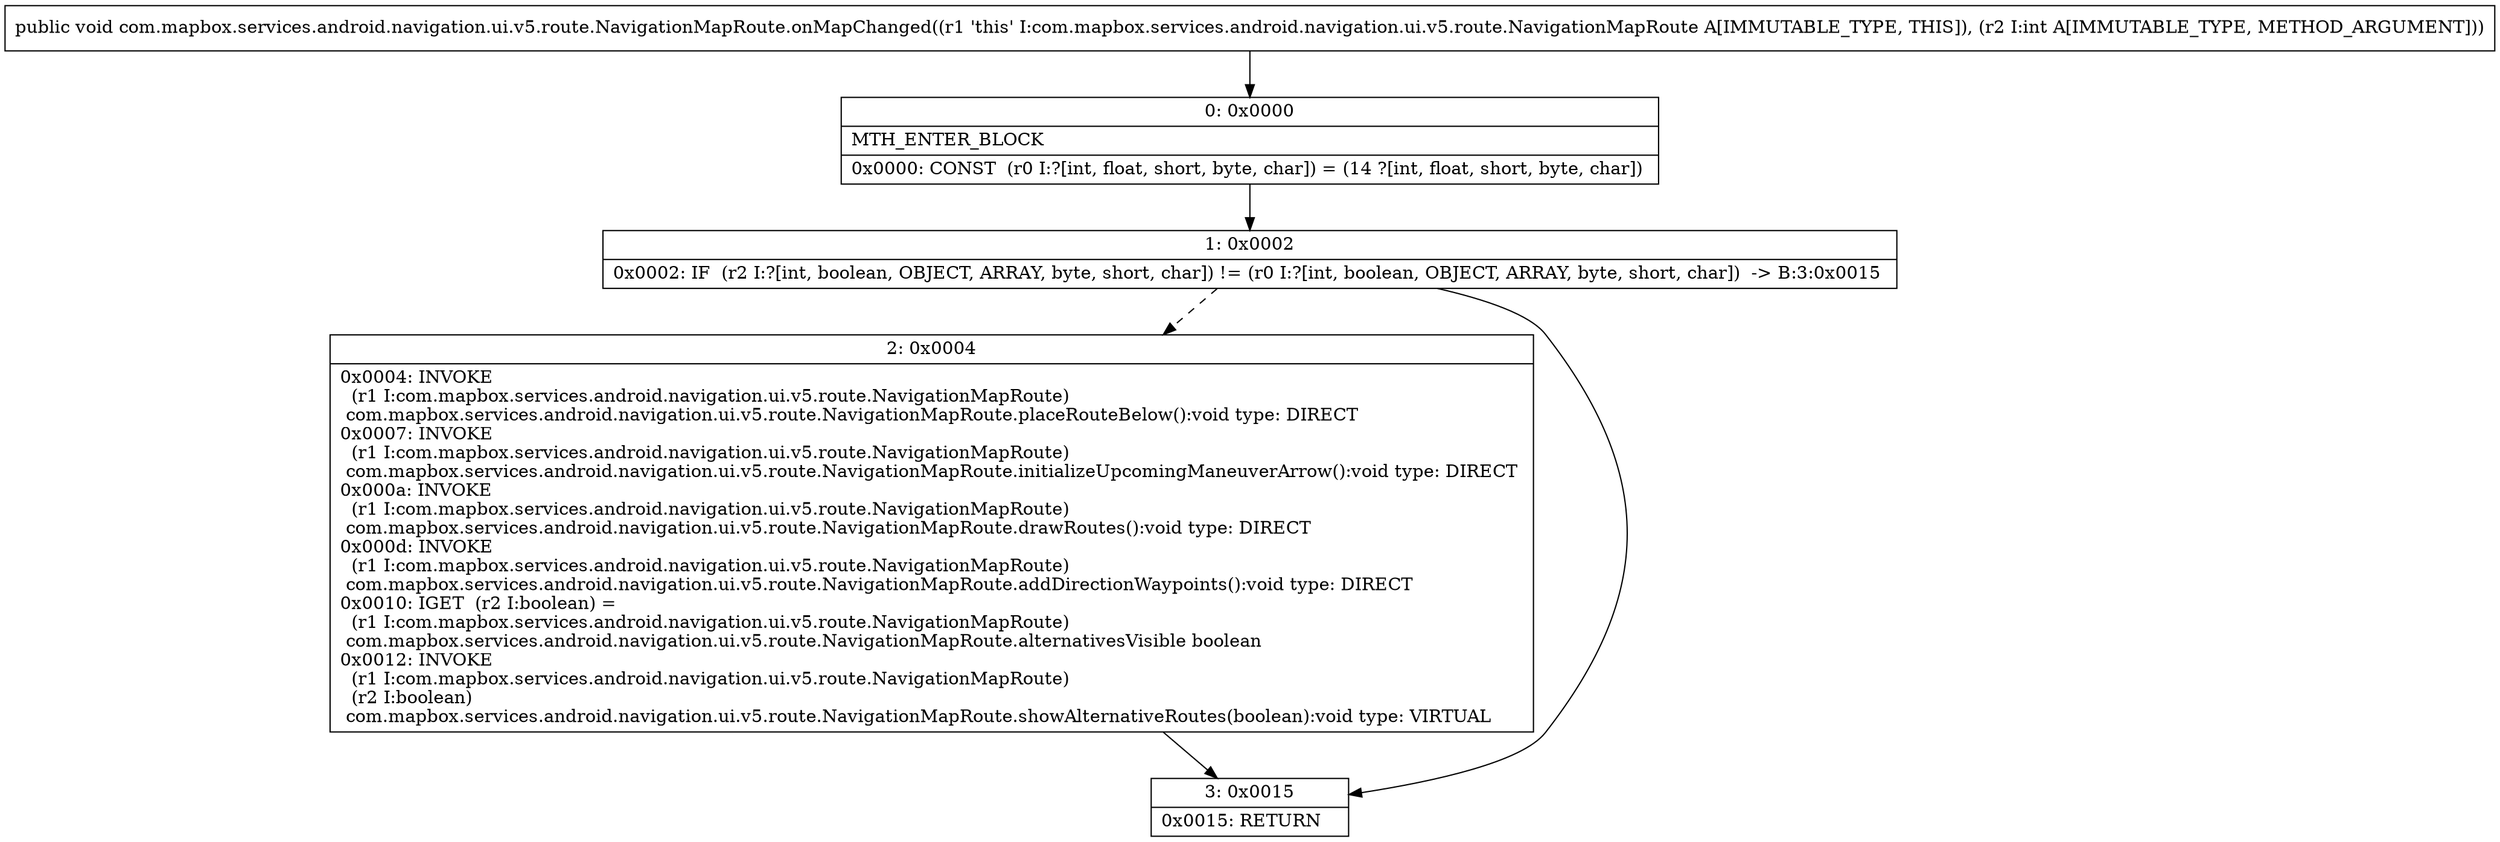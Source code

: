 digraph "CFG forcom.mapbox.services.android.navigation.ui.v5.route.NavigationMapRoute.onMapChanged(I)V" {
Node_0 [shape=record,label="{0\:\ 0x0000|MTH_ENTER_BLOCK\l|0x0000: CONST  (r0 I:?[int, float, short, byte, char]) = (14 ?[int, float, short, byte, char]) \l}"];
Node_1 [shape=record,label="{1\:\ 0x0002|0x0002: IF  (r2 I:?[int, boolean, OBJECT, ARRAY, byte, short, char]) != (r0 I:?[int, boolean, OBJECT, ARRAY, byte, short, char])  \-\> B:3:0x0015 \l}"];
Node_2 [shape=record,label="{2\:\ 0x0004|0x0004: INVOKE  \l  (r1 I:com.mapbox.services.android.navigation.ui.v5.route.NavigationMapRoute)\l com.mapbox.services.android.navigation.ui.v5.route.NavigationMapRoute.placeRouteBelow():void type: DIRECT \l0x0007: INVOKE  \l  (r1 I:com.mapbox.services.android.navigation.ui.v5.route.NavigationMapRoute)\l com.mapbox.services.android.navigation.ui.v5.route.NavigationMapRoute.initializeUpcomingManeuverArrow():void type: DIRECT \l0x000a: INVOKE  \l  (r1 I:com.mapbox.services.android.navigation.ui.v5.route.NavigationMapRoute)\l com.mapbox.services.android.navigation.ui.v5.route.NavigationMapRoute.drawRoutes():void type: DIRECT \l0x000d: INVOKE  \l  (r1 I:com.mapbox.services.android.navigation.ui.v5.route.NavigationMapRoute)\l com.mapbox.services.android.navigation.ui.v5.route.NavigationMapRoute.addDirectionWaypoints():void type: DIRECT \l0x0010: IGET  (r2 I:boolean) = \l  (r1 I:com.mapbox.services.android.navigation.ui.v5.route.NavigationMapRoute)\l com.mapbox.services.android.navigation.ui.v5.route.NavigationMapRoute.alternativesVisible boolean \l0x0012: INVOKE  \l  (r1 I:com.mapbox.services.android.navigation.ui.v5.route.NavigationMapRoute)\l  (r2 I:boolean)\l com.mapbox.services.android.navigation.ui.v5.route.NavigationMapRoute.showAlternativeRoutes(boolean):void type: VIRTUAL \l}"];
Node_3 [shape=record,label="{3\:\ 0x0015|0x0015: RETURN   \l}"];
MethodNode[shape=record,label="{public void com.mapbox.services.android.navigation.ui.v5.route.NavigationMapRoute.onMapChanged((r1 'this' I:com.mapbox.services.android.navigation.ui.v5.route.NavigationMapRoute A[IMMUTABLE_TYPE, THIS]), (r2 I:int A[IMMUTABLE_TYPE, METHOD_ARGUMENT])) }"];
MethodNode -> Node_0;
Node_0 -> Node_1;
Node_1 -> Node_2[style=dashed];
Node_1 -> Node_3;
Node_2 -> Node_3;
}

